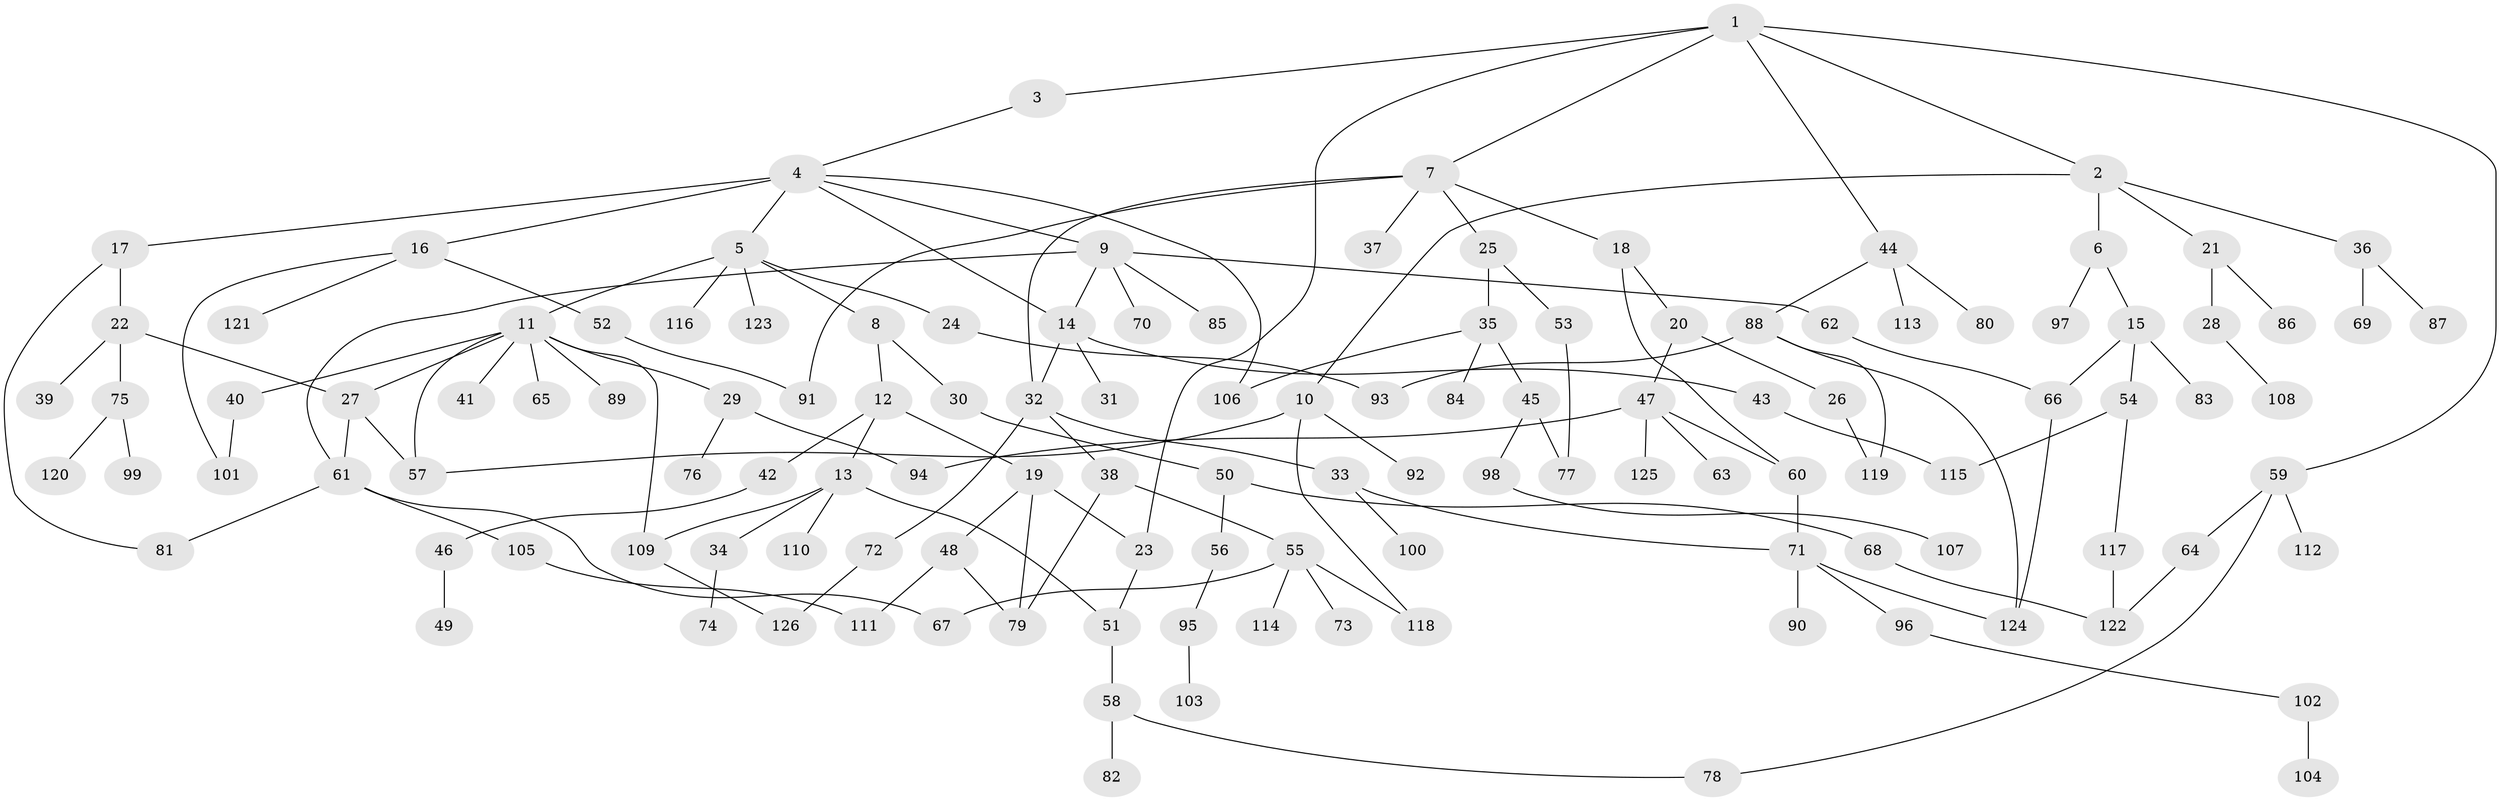 // coarse degree distribution, {6: 0.011627906976744186, 7: 0.03488372093023256, 2: 0.313953488372093, 9: 0.011627906976744186, 5: 0.11627906976744186, 3: 0.1511627906976744, 4: 0.06976744186046512, 1: 0.29069767441860467}
// Generated by graph-tools (version 1.1) at 2025/41/03/06/25 10:41:27]
// undirected, 126 vertices, 157 edges
graph export_dot {
graph [start="1"]
  node [color=gray90,style=filled];
  1;
  2;
  3;
  4;
  5;
  6;
  7;
  8;
  9;
  10;
  11;
  12;
  13;
  14;
  15;
  16;
  17;
  18;
  19;
  20;
  21;
  22;
  23;
  24;
  25;
  26;
  27;
  28;
  29;
  30;
  31;
  32;
  33;
  34;
  35;
  36;
  37;
  38;
  39;
  40;
  41;
  42;
  43;
  44;
  45;
  46;
  47;
  48;
  49;
  50;
  51;
  52;
  53;
  54;
  55;
  56;
  57;
  58;
  59;
  60;
  61;
  62;
  63;
  64;
  65;
  66;
  67;
  68;
  69;
  70;
  71;
  72;
  73;
  74;
  75;
  76;
  77;
  78;
  79;
  80;
  81;
  82;
  83;
  84;
  85;
  86;
  87;
  88;
  89;
  90;
  91;
  92;
  93;
  94;
  95;
  96;
  97;
  98;
  99;
  100;
  101;
  102;
  103;
  104;
  105;
  106;
  107;
  108;
  109;
  110;
  111;
  112;
  113;
  114;
  115;
  116;
  117;
  118;
  119;
  120;
  121;
  122;
  123;
  124;
  125;
  126;
  1 -- 2;
  1 -- 3;
  1 -- 7;
  1 -- 23;
  1 -- 44;
  1 -- 59;
  2 -- 6;
  2 -- 10;
  2 -- 21;
  2 -- 36;
  3 -- 4;
  4 -- 5;
  4 -- 9;
  4 -- 16;
  4 -- 17;
  4 -- 106;
  4 -- 14;
  5 -- 8;
  5 -- 11;
  5 -- 24;
  5 -- 116;
  5 -- 123;
  6 -- 15;
  6 -- 97;
  7 -- 18;
  7 -- 25;
  7 -- 32;
  7 -- 37;
  7 -- 91;
  8 -- 12;
  8 -- 30;
  9 -- 14;
  9 -- 61;
  9 -- 62;
  9 -- 70;
  9 -- 85;
  10 -- 92;
  10 -- 118;
  10 -- 57;
  11 -- 29;
  11 -- 40;
  11 -- 41;
  11 -- 57;
  11 -- 65;
  11 -- 89;
  11 -- 109;
  11 -- 27;
  12 -- 13;
  12 -- 19;
  12 -- 42;
  13 -- 34;
  13 -- 110;
  13 -- 51;
  13 -- 109;
  14 -- 31;
  14 -- 43;
  14 -- 32;
  15 -- 54;
  15 -- 66;
  15 -- 83;
  16 -- 52;
  16 -- 101;
  16 -- 121;
  17 -- 22;
  17 -- 81;
  18 -- 20;
  18 -- 60;
  19 -- 48;
  19 -- 79;
  19 -- 23;
  20 -- 26;
  20 -- 47;
  21 -- 28;
  21 -- 86;
  22 -- 27;
  22 -- 39;
  22 -- 75;
  23 -- 51;
  24 -- 93;
  25 -- 35;
  25 -- 53;
  26 -- 119;
  27 -- 61;
  27 -- 57;
  28 -- 108;
  29 -- 76;
  29 -- 94;
  30 -- 50;
  32 -- 33;
  32 -- 38;
  32 -- 72;
  33 -- 71;
  33 -- 100;
  34 -- 74;
  35 -- 45;
  35 -- 84;
  35 -- 106;
  36 -- 69;
  36 -- 87;
  38 -- 55;
  38 -- 79;
  40 -- 101;
  42 -- 46;
  43 -- 115;
  44 -- 80;
  44 -- 88;
  44 -- 113;
  45 -- 98;
  45 -- 77;
  46 -- 49;
  47 -- 60;
  47 -- 63;
  47 -- 125;
  47 -- 94;
  48 -- 111;
  48 -- 79;
  50 -- 56;
  50 -- 68;
  51 -- 58;
  52 -- 91;
  53 -- 77;
  54 -- 117;
  54 -- 115;
  55 -- 73;
  55 -- 114;
  55 -- 118;
  55 -- 67;
  56 -- 95;
  58 -- 78;
  58 -- 82;
  59 -- 64;
  59 -- 112;
  59 -- 78;
  60 -- 71;
  61 -- 67;
  61 -- 81;
  61 -- 105;
  62 -- 66;
  64 -- 122;
  66 -- 124;
  68 -- 122;
  71 -- 90;
  71 -- 96;
  71 -- 124;
  72 -- 126;
  75 -- 99;
  75 -- 120;
  88 -- 119;
  88 -- 124;
  88 -- 93;
  95 -- 103;
  96 -- 102;
  98 -- 107;
  102 -- 104;
  105 -- 111;
  109 -- 126;
  117 -- 122;
}
